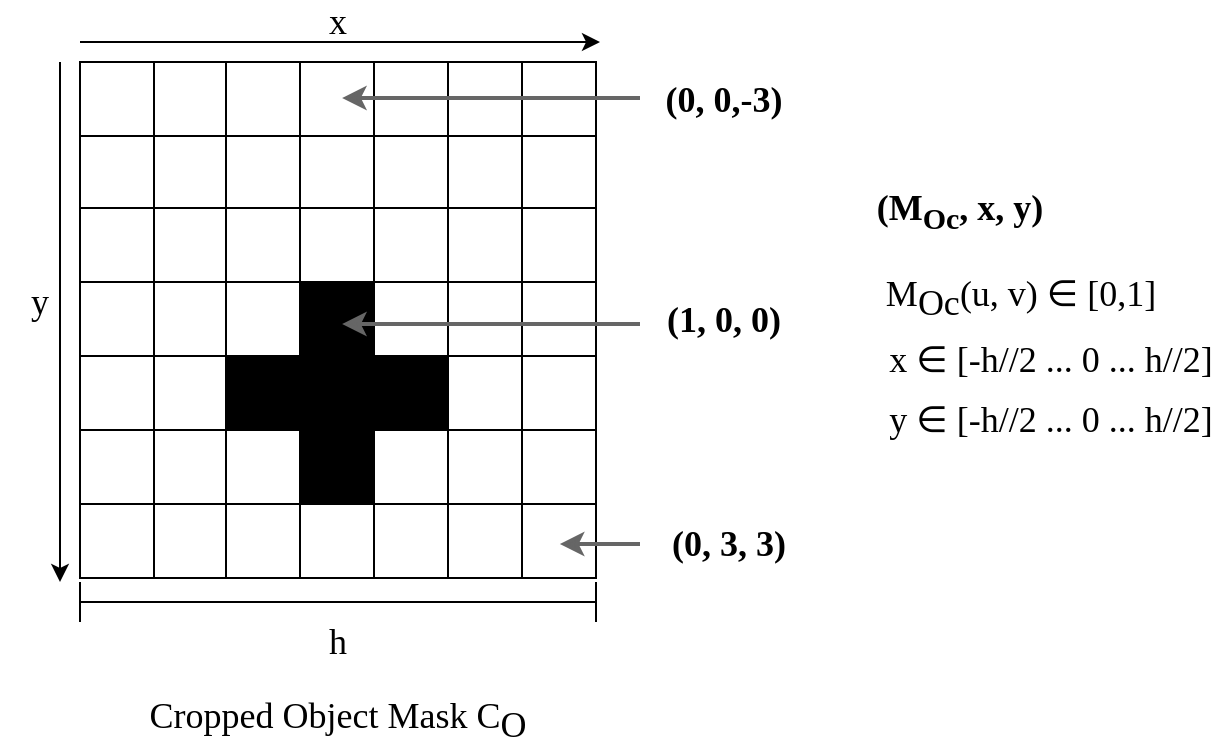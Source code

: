 <mxfile version="13.4.2" type="device"><diagram id="1_eCDGBI_YOYxUWgYhnl" name="Page-1"><mxGraphModel dx="920" dy="934" grid="1" gridSize="10" guides="1" tooltips="1" connect="1" arrows="1" fold="1" page="1" pageScale="1" pageWidth="630" pageHeight="400" math="0" shadow="0"><root><mxCell id="0"/><mxCell id="1" parent="0"/><mxCell id="ArRvywEHjw6ZusfB9gIC-17" value="" style="shape=table;html=1;whiteSpace=wrap;startSize=0;container=2;collapsible=0;childLayout=tableLayout;gradientColor=none;fontSize=18;fontFamily=Times New Roman;" parent="1" vertex="1"><mxGeometry x="40" y="40" width="258" height="258" as="geometry"/></mxCell><mxCell id="ArRvywEHjw6ZusfB9gIC-18" value="" style="shape=partialRectangle;html=1;whiteSpace=wrap;collapsible=0;dropTarget=0;pointerEvents=0;fillColor=none;top=0;left=0;bottom=0;right=0;points=[[0,0.5],[1,0.5]];portConstraint=eastwest;fontSize=18;fontFamily=Times New Roman;" parent="ArRvywEHjw6ZusfB9gIC-17" vertex="1"><mxGeometry width="258" height="37" as="geometry"/></mxCell><mxCell id="ArRvywEHjw6ZusfB9gIC-19" value="" style="shape=partialRectangle;html=1;whiteSpace=wrap;connectable=0;fillColor=none;top=0;left=0;bottom=0;right=0;overflow=hidden;fontSize=18;fontFamily=Times New Roman;" parent="ArRvywEHjw6ZusfB9gIC-18" vertex="1"><mxGeometry width="37" height="37" as="geometry"/></mxCell><mxCell id="ArRvywEHjw6ZusfB9gIC-20" value="" style="shape=partialRectangle;html=1;whiteSpace=wrap;connectable=0;fillColor=none;top=0;left=0;bottom=0;right=0;overflow=hidden;fontSize=18;fontFamily=Times New Roman;" parent="ArRvywEHjw6ZusfB9gIC-18" vertex="1"><mxGeometry x="37" width="36" height="37" as="geometry"/></mxCell><mxCell id="ArRvywEHjw6ZusfB9gIC-21" value="" style="shape=partialRectangle;html=1;whiteSpace=wrap;connectable=0;fillColor=none;top=0;left=0;bottom=0;right=0;overflow=hidden;fontSize=18;fontFamily=Times New Roman;" parent="ArRvywEHjw6ZusfB9gIC-18" vertex="1"><mxGeometry x="73" width="37" height="37" as="geometry"/></mxCell><mxCell id="ArRvywEHjw6ZusfB9gIC-31" style="shape=partialRectangle;html=1;whiteSpace=wrap;connectable=0;fillColor=none;top=0;left=0;bottom=0;right=0;overflow=hidden;fontSize=18;fontFamily=Times New Roman;" parent="ArRvywEHjw6ZusfB9gIC-18" vertex="1"><mxGeometry x="110" width="37" height="37" as="geometry"/></mxCell><mxCell id="ArRvywEHjw6ZusfB9gIC-34" style="shape=partialRectangle;html=1;whiteSpace=wrap;connectable=0;fillColor=none;top=0;left=0;bottom=0;right=0;overflow=hidden;fontSize=18;fontFamily=Times New Roman;" parent="ArRvywEHjw6ZusfB9gIC-18" vertex="1"><mxGeometry x="147" width="37" height="37" as="geometry"/></mxCell><mxCell id="ArRvywEHjw6ZusfB9gIC-37" style="shape=partialRectangle;html=1;whiteSpace=wrap;connectable=0;fillColor=none;top=0;left=0;bottom=0;right=0;overflow=hidden;fontSize=18;fontFamily=Times New Roman;" parent="ArRvywEHjw6ZusfB9gIC-18" vertex="1"><mxGeometry x="184" width="37" height="37" as="geometry"/></mxCell><mxCell id="ArRvywEHjw6ZusfB9gIC-68" style="shape=partialRectangle;html=1;whiteSpace=wrap;connectable=0;fillColor=none;top=0;left=0;bottom=0;right=0;overflow=hidden;fontSize=18;fontFamily=Times New Roman;" parent="ArRvywEHjw6ZusfB9gIC-18" vertex="1"><mxGeometry x="221" width="37" height="37" as="geometry"/></mxCell><mxCell id="ArRvywEHjw6ZusfB9gIC-22" value="" style="shape=partialRectangle;html=1;whiteSpace=wrap;collapsible=0;dropTarget=0;pointerEvents=0;fillColor=none;top=0;left=0;bottom=0;right=0;points=[[0,0.5],[1,0.5]];portConstraint=eastwest;fontSize=18;fontFamily=Times New Roman;" parent="ArRvywEHjw6ZusfB9gIC-17" vertex="1"><mxGeometry y="37" width="258" height="36" as="geometry"/></mxCell><mxCell id="ArRvywEHjw6ZusfB9gIC-23" value="" style="shape=partialRectangle;html=1;whiteSpace=wrap;connectable=0;fillColor=none;top=0;left=0;bottom=0;right=0;overflow=hidden;fontSize=18;fontFamily=Times New Roman;" parent="ArRvywEHjw6ZusfB9gIC-22" vertex="1"><mxGeometry width="37" height="36" as="geometry"/></mxCell><mxCell id="ArRvywEHjw6ZusfB9gIC-24" value="" style="shape=partialRectangle;html=1;whiteSpace=wrap;connectable=0;fillColor=none;top=0;left=0;bottom=0;right=0;overflow=hidden;fontSize=18;fontFamily=Times New Roman;" parent="ArRvywEHjw6ZusfB9gIC-22" vertex="1"><mxGeometry x="37" width="36" height="36" as="geometry"/></mxCell><mxCell id="ArRvywEHjw6ZusfB9gIC-25" value="" style="shape=partialRectangle;html=1;whiteSpace=wrap;connectable=0;fillColor=none;top=0;left=0;bottom=0;right=0;overflow=hidden;fontSize=18;fontFamily=Times New Roman;" parent="ArRvywEHjw6ZusfB9gIC-22" vertex="1"><mxGeometry x="73" width="37" height="36" as="geometry"/></mxCell><mxCell id="ArRvywEHjw6ZusfB9gIC-32" style="shape=partialRectangle;html=1;whiteSpace=wrap;connectable=0;fillColor=none;top=0;left=0;bottom=0;right=0;overflow=hidden;fontSize=18;fontFamily=Times New Roman;" parent="ArRvywEHjw6ZusfB9gIC-22" vertex="1"><mxGeometry x="110" width="37" height="36" as="geometry"/></mxCell><mxCell id="ArRvywEHjw6ZusfB9gIC-35" style="shape=partialRectangle;html=1;whiteSpace=wrap;connectable=0;fillColor=none;top=0;left=0;bottom=0;right=0;overflow=hidden;fontSize=18;fontFamily=Times New Roman;" parent="ArRvywEHjw6ZusfB9gIC-22" vertex="1"><mxGeometry x="147" width="37" height="36" as="geometry"/></mxCell><mxCell id="ArRvywEHjw6ZusfB9gIC-38" style="shape=partialRectangle;html=1;whiteSpace=wrap;connectable=0;fillColor=none;top=0;left=0;bottom=0;right=0;overflow=hidden;fontSize=18;fontFamily=Times New Roman;" parent="ArRvywEHjw6ZusfB9gIC-22" vertex="1"><mxGeometry x="184" width="37" height="36" as="geometry"/></mxCell><mxCell id="ArRvywEHjw6ZusfB9gIC-69" style="shape=partialRectangle;html=1;whiteSpace=wrap;connectable=0;fillColor=none;top=0;left=0;bottom=0;right=0;overflow=hidden;fontSize=18;fontFamily=Times New Roman;" parent="ArRvywEHjw6ZusfB9gIC-22" vertex="1"><mxGeometry x="221" width="37" height="36" as="geometry"/></mxCell><mxCell id="ArRvywEHjw6ZusfB9gIC-26" value="" style="shape=partialRectangle;html=1;whiteSpace=wrap;collapsible=0;dropTarget=0;pointerEvents=0;fillColor=none;top=0;left=0;bottom=0;right=0;points=[[0,0.5],[1,0.5]];portConstraint=eastwest;fontSize=18;fontFamily=Times New Roman;" parent="ArRvywEHjw6ZusfB9gIC-17" vertex="1"><mxGeometry y="73" width="258" height="37" as="geometry"/></mxCell><mxCell id="ArRvywEHjw6ZusfB9gIC-27" value="" style="shape=partialRectangle;html=1;whiteSpace=wrap;connectable=0;fillColor=none;top=0;left=0;bottom=0;right=0;overflow=hidden;fontSize=18;fontFamily=Times New Roman;" parent="ArRvywEHjw6ZusfB9gIC-26" vertex="1"><mxGeometry width="37" height="37" as="geometry"/></mxCell><mxCell id="ArRvywEHjw6ZusfB9gIC-28" value="" style="shape=partialRectangle;html=1;whiteSpace=wrap;connectable=0;fillColor=none;top=0;left=0;bottom=0;right=0;overflow=hidden;fontSize=18;fontFamily=Times New Roman;" parent="ArRvywEHjw6ZusfB9gIC-26" vertex="1"><mxGeometry x="37" width="36" height="37" as="geometry"/></mxCell><mxCell id="ArRvywEHjw6ZusfB9gIC-29" value="" style="shape=partialRectangle;html=1;whiteSpace=wrap;connectable=0;fillColor=none;top=0;left=0;bottom=0;right=0;overflow=hidden;fontSize=18;fontFamily=Times New Roman;" parent="ArRvywEHjw6ZusfB9gIC-26" vertex="1"><mxGeometry x="73" width="37" height="37" as="geometry"/></mxCell><mxCell id="ArRvywEHjw6ZusfB9gIC-33" style="shape=partialRectangle;html=1;whiteSpace=wrap;connectable=0;fillColor=none;top=0;left=0;bottom=0;right=0;overflow=hidden;fontSize=18;fontFamily=Times New Roman;" parent="ArRvywEHjw6ZusfB9gIC-26" vertex="1"><mxGeometry x="110" width="37" height="37" as="geometry"/></mxCell><mxCell id="ArRvywEHjw6ZusfB9gIC-36" style="shape=partialRectangle;html=1;whiteSpace=wrap;connectable=0;fillColor=none;top=0;left=0;bottom=0;right=0;overflow=hidden;fontSize=18;fontFamily=Times New Roman;" parent="ArRvywEHjw6ZusfB9gIC-26" vertex="1"><mxGeometry x="147" width="37" height="37" as="geometry"/></mxCell><mxCell id="ArRvywEHjw6ZusfB9gIC-39" style="shape=partialRectangle;html=1;whiteSpace=wrap;connectable=0;fillColor=none;top=0;left=0;bottom=0;right=0;overflow=hidden;fontSize=18;fontFamily=Times New Roman;" parent="ArRvywEHjw6ZusfB9gIC-26" vertex="1"><mxGeometry x="184" width="37" height="37" as="geometry"/></mxCell><mxCell id="ArRvywEHjw6ZusfB9gIC-70" style="shape=partialRectangle;html=1;whiteSpace=wrap;connectable=0;fillColor=none;top=0;left=0;bottom=0;right=0;overflow=hidden;fontSize=18;fontFamily=Times New Roman;" parent="ArRvywEHjw6ZusfB9gIC-26" vertex="1"><mxGeometry x="221" width="37" height="37" as="geometry"/></mxCell><mxCell id="ArRvywEHjw6ZusfB9gIC-40" style="shape=partialRectangle;html=1;whiteSpace=wrap;collapsible=0;dropTarget=0;pointerEvents=0;fillColor=none;top=0;left=0;bottom=0;right=0;points=[[0,0.5],[1,0.5]];portConstraint=eastwest;fontSize=18;fontFamily=Times New Roman;" parent="ArRvywEHjw6ZusfB9gIC-17" vertex="1"><mxGeometry y="110" width="258" height="37" as="geometry"/></mxCell><mxCell id="ArRvywEHjw6ZusfB9gIC-41" style="shape=partialRectangle;html=1;whiteSpace=wrap;connectable=0;fillColor=none;top=0;left=0;bottom=0;right=0;overflow=hidden;fontSize=18;fontFamily=Times New Roman;" parent="ArRvywEHjw6ZusfB9gIC-40" vertex="1"><mxGeometry width="37" height="37" as="geometry"/></mxCell><mxCell id="ArRvywEHjw6ZusfB9gIC-42" style="shape=partialRectangle;html=1;whiteSpace=wrap;connectable=0;fillColor=none;top=0;left=0;bottom=0;right=0;overflow=hidden;fontSize=18;fontFamily=Times New Roman;" parent="ArRvywEHjw6ZusfB9gIC-40" vertex="1"><mxGeometry x="37" width="36" height="37" as="geometry"/></mxCell><mxCell id="ArRvywEHjw6ZusfB9gIC-43" style="shape=partialRectangle;html=1;whiteSpace=wrap;connectable=0;fillColor=none;top=0;left=0;bottom=0;right=0;overflow=hidden;fontSize=18;fontFamily=Times New Roman;" parent="ArRvywEHjw6ZusfB9gIC-40" vertex="1"><mxGeometry x="73" width="37" height="37" as="geometry"/></mxCell><mxCell id="ArRvywEHjw6ZusfB9gIC-44" style="shape=partialRectangle;html=1;whiteSpace=wrap;connectable=0;top=0;left=0;bottom=0;right=0;overflow=hidden;fillColor=#000000;fontSize=18;fontFamily=Times New Roman;" parent="ArRvywEHjw6ZusfB9gIC-40" vertex="1"><mxGeometry x="110" width="37" height="37" as="geometry"/></mxCell><mxCell id="ArRvywEHjw6ZusfB9gIC-45" style="shape=partialRectangle;html=1;whiteSpace=wrap;connectable=0;fillColor=none;top=0;left=0;bottom=0;right=0;overflow=hidden;fontSize=18;fontFamily=Times New Roman;" parent="ArRvywEHjw6ZusfB9gIC-40" vertex="1"><mxGeometry x="147" width="37" height="37" as="geometry"/></mxCell><mxCell id="ArRvywEHjw6ZusfB9gIC-46" style="shape=partialRectangle;html=1;whiteSpace=wrap;connectable=0;fillColor=none;top=0;left=0;bottom=0;right=0;overflow=hidden;fontSize=18;fontFamily=Times New Roman;" parent="ArRvywEHjw6ZusfB9gIC-40" vertex="1"><mxGeometry x="184" width="37" height="37" as="geometry"/></mxCell><mxCell id="ArRvywEHjw6ZusfB9gIC-71" style="shape=partialRectangle;html=1;whiteSpace=wrap;connectable=0;fillColor=none;top=0;left=0;bottom=0;right=0;overflow=hidden;fontSize=18;fontFamily=Times New Roman;" parent="ArRvywEHjw6ZusfB9gIC-40" vertex="1"><mxGeometry x="221" width="37" height="37" as="geometry"/></mxCell><mxCell id="ArRvywEHjw6ZusfB9gIC-47" style="shape=partialRectangle;html=1;whiteSpace=wrap;collapsible=0;dropTarget=0;pointerEvents=0;fillColor=none;top=0;left=0;bottom=0;right=0;points=[[0,0.5],[1,0.5]];portConstraint=eastwest;fontSize=18;fontFamily=Times New Roman;" parent="ArRvywEHjw6ZusfB9gIC-17" vertex="1"><mxGeometry y="147" width="258" height="37" as="geometry"/></mxCell><mxCell id="ArRvywEHjw6ZusfB9gIC-48" style="shape=partialRectangle;html=1;whiteSpace=wrap;connectable=0;fillColor=none;top=0;left=0;bottom=0;right=0;overflow=hidden;fontSize=18;fontFamily=Times New Roman;" parent="ArRvywEHjw6ZusfB9gIC-47" vertex="1"><mxGeometry width="37" height="37" as="geometry"/></mxCell><mxCell id="ArRvywEHjw6ZusfB9gIC-49" style="shape=partialRectangle;html=1;whiteSpace=wrap;connectable=0;fillColor=none;top=0;left=0;bottom=0;right=0;overflow=hidden;fontSize=18;fontFamily=Times New Roman;" parent="ArRvywEHjw6ZusfB9gIC-47" vertex="1"><mxGeometry x="37" width="36" height="37" as="geometry"/></mxCell><mxCell id="ArRvywEHjw6ZusfB9gIC-50" style="shape=partialRectangle;html=1;whiteSpace=wrap;connectable=0;top=0;left=0;bottom=0;right=0;overflow=hidden;fillColor=#000000;fontSize=18;fontFamily=Times New Roman;" parent="ArRvywEHjw6ZusfB9gIC-47" vertex="1"><mxGeometry x="73" width="37" height="37" as="geometry"/></mxCell><mxCell id="ArRvywEHjw6ZusfB9gIC-51" style="shape=partialRectangle;html=1;whiteSpace=wrap;connectable=0;top=0;left=0;bottom=0;right=0;overflow=hidden;fillColor=#000000;fontSize=18;fontFamily=Times New Roman;" parent="ArRvywEHjw6ZusfB9gIC-47" vertex="1"><mxGeometry x="110" width="37" height="37" as="geometry"/></mxCell><mxCell id="ArRvywEHjw6ZusfB9gIC-52" style="shape=partialRectangle;html=1;whiteSpace=wrap;connectable=0;top=0;left=0;bottom=0;right=0;overflow=hidden;fillColor=#000000;fontSize=18;fontFamily=Times New Roman;" parent="ArRvywEHjw6ZusfB9gIC-47" vertex="1"><mxGeometry x="147" width="37" height="37" as="geometry"/></mxCell><mxCell id="ArRvywEHjw6ZusfB9gIC-53" style="shape=partialRectangle;html=1;whiteSpace=wrap;connectable=0;fillColor=none;top=0;left=0;bottom=0;right=0;overflow=hidden;fontSize=18;fontFamily=Times New Roman;" parent="ArRvywEHjw6ZusfB9gIC-47" vertex="1"><mxGeometry x="184" width="37" height="37" as="geometry"/></mxCell><mxCell id="ArRvywEHjw6ZusfB9gIC-72" style="shape=partialRectangle;html=1;whiteSpace=wrap;connectable=0;fillColor=none;top=0;left=0;bottom=0;right=0;overflow=hidden;fontSize=18;fontFamily=Times New Roman;" parent="ArRvywEHjw6ZusfB9gIC-47" vertex="1"><mxGeometry x="221" width="37" height="37" as="geometry"/></mxCell><mxCell id="ArRvywEHjw6ZusfB9gIC-54" style="shape=partialRectangle;html=1;whiteSpace=wrap;collapsible=0;dropTarget=0;pointerEvents=0;fillColor=none;top=0;left=0;bottom=0;right=0;points=[[0,0.5],[1,0.5]];portConstraint=eastwest;fontSize=18;fontFamily=Times New Roman;" parent="ArRvywEHjw6ZusfB9gIC-17" vertex="1"><mxGeometry y="184" width="258" height="37" as="geometry"/></mxCell><mxCell id="ArRvywEHjw6ZusfB9gIC-55" style="shape=partialRectangle;html=1;whiteSpace=wrap;connectable=0;fillColor=none;top=0;left=0;bottom=0;right=0;overflow=hidden;fontSize=18;fontFamily=Times New Roman;" parent="ArRvywEHjw6ZusfB9gIC-54" vertex="1"><mxGeometry width="37" height="37" as="geometry"/></mxCell><mxCell id="ArRvywEHjw6ZusfB9gIC-56" style="shape=partialRectangle;html=1;whiteSpace=wrap;connectable=0;fillColor=none;top=0;left=0;bottom=0;right=0;overflow=hidden;fontSize=18;fontFamily=Times New Roman;" parent="ArRvywEHjw6ZusfB9gIC-54" vertex="1"><mxGeometry x="37" width="36" height="37" as="geometry"/></mxCell><mxCell id="ArRvywEHjw6ZusfB9gIC-57" style="shape=partialRectangle;html=1;whiteSpace=wrap;connectable=0;fillColor=none;top=0;left=0;bottom=0;right=0;overflow=hidden;fontSize=18;fontFamily=Times New Roman;" parent="ArRvywEHjw6ZusfB9gIC-54" vertex="1"><mxGeometry x="73" width="37" height="37" as="geometry"/></mxCell><mxCell id="ArRvywEHjw6ZusfB9gIC-58" style="shape=partialRectangle;html=1;whiteSpace=wrap;connectable=0;top=0;left=0;bottom=0;right=0;overflow=hidden;fillColor=#000000;fontSize=18;fontFamily=Times New Roman;" parent="ArRvywEHjw6ZusfB9gIC-54" vertex="1"><mxGeometry x="110" width="37" height="37" as="geometry"/></mxCell><mxCell id="ArRvywEHjw6ZusfB9gIC-59" style="shape=partialRectangle;html=1;whiteSpace=wrap;connectable=0;fillColor=none;top=0;left=0;bottom=0;right=0;overflow=hidden;fontSize=18;fontFamily=Times New Roman;" parent="ArRvywEHjw6ZusfB9gIC-54" vertex="1"><mxGeometry x="147" width="37" height="37" as="geometry"/></mxCell><mxCell id="ArRvywEHjw6ZusfB9gIC-60" style="shape=partialRectangle;html=1;whiteSpace=wrap;connectable=0;fillColor=none;top=0;left=0;bottom=0;right=0;overflow=hidden;fontSize=18;fontFamily=Times New Roman;" parent="ArRvywEHjw6ZusfB9gIC-54" vertex="1"><mxGeometry x="184" width="37" height="37" as="geometry"/></mxCell><mxCell id="ArRvywEHjw6ZusfB9gIC-73" style="shape=partialRectangle;html=1;whiteSpace=wrap;connectable=0;fillColor=none;top=0;left=0;bottom=0;right=0;overflow=hidden;fontSize=18;fontFamily=Times New Roman;" parent="ArRvywEHjw6ZusfB9gIC-54" vertex="1"><mxGeometry x="221" width="37" height="37" as="geometry"/></mxCell><mxCell id="ArRvywEHjw6ZusfB9gIC-61" style="shape=partialRectangle;html=1;whiteSpace=wrap;collapsible=0;dropTarget=0;pointerEvents=0;fillColor=none;top=0;left=0;bottom=0;right=0;points=[[0,0.5],[1,0.5]];portConstraint=eastwest;fontSize=18;fontFamily=Times New Roman;" parent="ArRvywEHjw6ZusfB9gIC-17" vertex="1"><mxGeometry y="221" width="258" height="37" as="geometry"/></mxCell><mxCell id="ArRvywEHjw6ZusfB9gIC-62" style="shape=partialRectangle;html=1;whiteSpace=wrap;connectable=0;fillColor=none;top=0;left=0;bottom=0;right=0;overflow=hidden;fontSize=18;fontFamily=Times New Roman;" parent="ArRvywEHjw6ZusfB9gIC-61" vertex="1"><mxGeometry width="37" height="37" as="geometry"/></mxCell><mxCell id="ArRvywEHjw6ZusfB9gIC-63" style="shape=partialRectangle;html=1;whiteSpace=wrap;connectable=0;fillColor=none;top=0;left=0;bottom=0;right=0;overflow=hidden;fontSize=18;fontFamily=Times New Roman;" parent="ArRvywEHjw6ZusfB9gIC-61" vertex="1"><mxGeometry x="37" width="36" height="37" as="geometry"/></mxCell><mxCell id="ArRvywEHjw6ZusfB9gIC-64" style="shape=partialRectangle;html=1;whiteSpace=wrap;connectable=0;fillColor=none;top=0;left=0;bottom=0;right=0;overflow=hidden;fontSize=18;fontFamily=Times New Roman;" parent="ArRvywEHjw6ZusfB9gIC-61" vertex="1"><mxGeometry x="73" width="37" height="37" as="geometry"/></mxCell><mxCell id="ArRvywEHjw6ZusfB9gIC-65" style="shape=partialRectangle;html=1;whiteSpace=wrap;connectable=0;fillColor=none;top=0;left=0;bottom=0;right=0;overflow=hidden;fontSize=18;fontFamily=Times New Roman;" parent="ArRvywEHjw6ZusfB9gIC-61" vertex="1"><mxGeometry x="110" width="37" height="37" as="geometry"/></mxCell><mxCell id="ArRvywEHjw6ZusfB9gIC-66" style="shape=partialRectangle;html=1;whiteSpace=wrap;connectable=0;fillColor=none;top=0;left=0;bottom=0;right=0;overflow=hidden;fontSize=18;fontFamily=Times New Roman;" parent="ArRvywEHjw6ZusfB9gIC-61" vertex="1"><mxGeometry x="147" width="37" height="37" as="geometry"/></mxCell><mxCell id="ArRvywEHjw6ZusfB9gIC-67" style="shape=partialRectangle;html=1;whiteSpace=wrap;connectable=0;fillColor=none;top=0;left=0;bottom=0;right=0;overflow=hidden;fontSize=18;fontFamily=Times New Roman;" parent="ArRvywEHjw6ZusfB9gIC-61" vertex="1"><mxGeometry x="184" width="37" height="37" as="geometry"/></mxCell><mxCell id="ArRvywEHjw6ZusfB9gIC-74" style="shape=partialRectangle;html=1;whiteSpace=wrap;connectable=0;fillColor=none;top=0;left=0;bottom=0;right=0;overflow=hidden;fontSize=18;fontFamily=Times New Roman;" parent="ArRvywEHjw6ZusfB9gIC-61" vertex="1"><mxGeometry x="221" width="37" height="37" as="geometry"/></mxCell><mxCell id="ArRvywEHjw6ZusfB9gIC-75" value="" style="endArrow=classic;html=1;entryX=0.508;entryY=0.568;entryDx=0;entryDy=0;entryPerimeter=0;fillColor=#f5f5f5;strokeColor=#666666;fontSize=18;strokeWidth=2;fontFamily=Times New Roman;" parent="1" target="ArRvywEHjw6ZusfB9gIC-40" edge="1"><mxGeometry width="50" height="50" relative="1" as="geometry"><mxPoint x="320" y="171" as="sourcePoint"/><mxPoint x="410" y="320" as="targetPoint"/></mxGeometry></mxCell><mxCell id="ArRvywEHjw6ZusfB9gIC-76" value="" style="endArrow=classic;html=1;entryX=0.93;entryY=0.541;entryDx=0;entryDy=0;entryPerimeter=0;fillColor=#f5f5f5;strokeColor=#666666;fontSize=18;strokeWidth=2;fontFamily=Times New Roman;" parent="1" target="ArRvywEHjw6ZusfB9gIC-61" edge="1"><mxGeometry width="50" height="50" relative="1" as="geometry"><mxPoint x="320" y="281" as="sourcePoint"/><mxPoint x="284.996" y="282.018" as="targetPoint"/></mxGeometry></mxCell><mxCell id="ArRvywEHjw6ZusfB9gIC-77" value="" style="endArrow=classic;html=1;entryX=0.508;entryY=0.486;entryDx=0;entryDy=0;entryPerimeter=0;fillColor=#f5f5f5;strokeColor=#666666;fontSize=18;strokeWidth=2;fontFamily=Times New Roman;" parent="1" target="ArRvywEHjw6ZusfB9gIC-18" edge="1"><mxGeometry width="50" height="50" relative="1" as="geometry"><mxPoint x="320" y="58" as="sourcePoint"/><mxPoint x="181.064" y="61.016" as="targetPoint"/></mxGeometry></mxCell><mxCell id="ArRvywEHjw6ZusfB9gIC-80" value="Cropped Object Mask C&lt;sub style=&quot;font-size: 18px;&quot;&gt;O&lt;/sub&gt;" style="text;html=1;strokeColor=none;fillColor=none;align=center;verticalAlign=middle;whiteSpace=wrap;rounded=0;fontSize=18;fontFamily=Times New Roman;" parent="1" vertex="1"><mxGeometry x="49" y="360" width="240" height="20" as="geometry"/></mxCell><mxCell id="ArRvywEHjw6ZusfB9gIC-81" value="(1, 0, 0)" style="text;html=1;strokeColor=none;fillColor=none;align=center;verticalAlign=middle;whiteSpace=wrap;rounded=0;fontSize=18;fontStyle=1;fontFamily=Times New Roman;" parent="1" vertex="1"><mxGeometry x="330" y="159" width="64" height="20" as="geometry"/></mxCell><mxCell id="ArRvywEHjw6ZusfB9gIC-82" value="" style="shape=crossbar;whiteSpace=wrap;html=1;rounded=1;fillColor=#000000;fontSize=18;fontFamily=Times New Roman;" parent="1" vertex="1"><mxGeometry x="40" y="300" width="258" height="20" as="geometry"/></mxCell><mxCell id="ArRvywEHjw6ZusfB9gIC-85" value="x" style="text;html=1;strokeColor=none;fillColor=none;align=center;verticalAlign=middle;whiteSpace=wrap;rounded=0;fontSize=18;fontFamily=Times New Roman;" parent="1" vertex="1"><mxGeometry x="149" y="10" width="40" height="20" as="geometry"/></mxCell><mxCell id="ArRvywEHjw6ZusfB9gIC-86" value="y" style="text;html=1;strokeColor=none;fillColor=none;align=center;verticalAlign=middle;whiteSpace=wrap;rounded=0;fontSize=18;fontFamily=Times New Roman;" parent="1" vertex="1"><mxGeometry y="150" width="40" height="20" as="geometry"/></mxCell><mxCell id="ArRvywEHjw6ZusfB9gIC-88" value="(0, 0,-3)" style="text;html=1;strokeColor=none;fillColor=none;align=center;verticalAlign=middle;whiteSpace=wrap;rounded=0;fontSize=18;fontStyle=1;fontFamily=Times New Roman;" parent="1" vertex="1"><mxGeometry x="331" y="49" width="62" height="20" as="geometry"/></mxCell><mxCell id="ArRvywEHjw6ZusfB9gIC-89" value="(0, 3, 3)" style="text;html=1;strokeColor=none;fillColor=none;align=center;verticalAlign=middle;whiteSpace=wrap;rounded=0;fontSize=18;fontStyle=1;fontFamily=Times New Roman;" parent="1" vertex="1"><mxGeometry x="331" y="271" width="67" height="20" as="geometry"/></mxCell><mxCell id="ArRvywEHjw6ZusfB9gIC-94" value="M&lt;sub style=&quot;font-size: 18px;&quot;&gt;Oc&lt;/sub&gt;(u, v) ∈ [0,1]" style="text;html=1;align=center;verticalAlign=middle;resizable=0;points=[];autosize=1;fontSize=18;fontFamily=Times New Roman;" parent="1" vertex="1"><mxGeometry x="435" y="143.5" width="150" height="30" as="geometry"/></mxCell><mxCell id="ArRvywEHjw6ZusfB9gIC-95" value="x ∈ [-h//2 ... 0 ... h//2]" style="text;html=1;align=center;verticalAlign=middle;resizable=0;points=[];autosize=1;fontSize=18;fontFamily=Times New Roman;" parent="1" vertex="1"><mxGeometry x="440" y="173.5" width="170" height="30" as="geometry"/></mxCell><mxCell id="ArRvywEHjw6ZusfB9gIC-96" value="y ∈ [-h//2 ... 0 ... h//2]" style="text;html=1;align=center;verticalAlign=middle;resizable=0;points=[];autosize=1;fontSize=18;fontFamily=Times New Roman;" parent="1" vertex="1"><mxGeometry x="440" y="203.5" width="170" height="30" as="geometry"/></mxCell><mxCell id="3683leOuvtpQqJjNC2iB-1" value="(M&lt;sub&gt;Oc&lt;/sub&gt;, x, y)" style="text;html=1;strokeColor=none;fillColor=none;align=center;verticalAlign=middle;whiteSpace=wrap;rounded=0;fontSize=18;fontStyle=1;fontFamily=Times New Roman;" vertex="1" parent="1"><mxGeometry x="420" y="104.5" width="120" height="20" as="geometry"/></mxCell><mxCell id="3683leOuvtpQqJjNC2iB-2" value="h" style="text;html=1;strokeColor=none;fillColor=none;align=center;verticalAlign=middle;whiteSpace=wrap;rounded=0;fontSize=18;fontFamily=Times New Roman;" vertex="1" parent="1"><mxGeometry x="149" y="320" width="40" height="20" as="geometry"/></mxCell><mxCell id="3683leOuvtpQqJjNC2iB-3" value="" style="endArrow=classic;html=1;fontFamily=Times New Roman;" edge="1" parent="1"><mxGeometry width="50" height="50" relative="1" as="geometry"><mxPoint x="30" y="40" as="sourcePoint"/><mxPoint x="30" y="300" as="targetPoint"/></mxGeometry></mxCell><mxCell id="3683leOuvtpQqJjNC2iB-4" value="" style="endArrow=classic;html=1;fontFamily=Times New Roman;" edge="1" parent="1"><mxGeometry width="50" height="50" relative="1" as="geometry"><mxPoint x="40" y="30" as="sourcePoint"/><mxPoint x="300" y="30" as="targetPoint"/></mxGeometry></mxCell></root></mxGraphModel></diagram></mxfile>